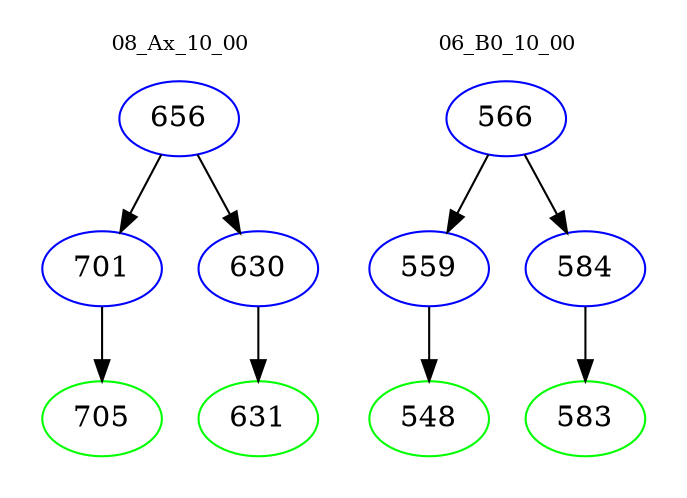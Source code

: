 digraph{
subgraph cluster_0 {
color = white
label = "08_Ax_10_00";
fontsize=10;
T0_656 [label="656", color="blue"]
T0_656 -> T0_701 [color="black"]
T0_701 [label="701", color="blue"]
T0_701 -> T0_705 [color="black"]
T0_705 [label="705", color="green"]
T0_656 -> T0_630 [color="black"]
T0_630 [label="630", color="blue"]
T0_630 -> T0_631 [color="black"]
T0_631 [label="631", color="green"]
}
subgraph cluster_1 {
color = white
label = "06_B0_10_00";
fontsize=10;
T1_566 [label="566", color="blue"]
T1_566 -> T1_559 [color="black"]
T1_559 [label="559", color="blue"]
T1_559 -> T1_548 [color="black"]
T1_548 [label="548", color="green"]
T1_566 -> T1_584 [color="black"]
T1_584 [label="584", color="blue"]
T1_584 -> T1_583 [color="black"]
T1_583 [label="583", color="green"]
}
}
